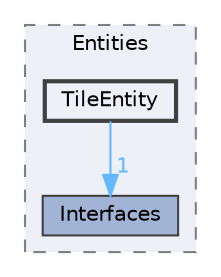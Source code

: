 digraph "src/Entities/TileEntity"
{
 // LATEX_PDF_SIZE
  bgcolor="transparent";
  edge [fontname=Helvetica,fontsize=10,labelfontname=Helvetica,labelfontsize=10];
  node [fontname=Helvetica,fontsize=10,shape=box,height=0.2,width=0.4];
  compound=true
  subgraph clusterdir_093f3b7f7c7a61ef21fffb3d339f67e1 {
    graph [ bgcolor="#edf0f7", pencolor="grey50", label="Entities", fontname=Helvetica,fontsize=10 style="filled,dashed", URL="dir_093f3b7f7c7a61ef21fffb3d339f67e1.html",tooltip=""]
  dir_2f7af6774a4c274ab0eed2e9e1f001c1 [label="Interfaces", fillcolor="#a2b4d6", color="grey25", style="filled", URL="dir_2f7af6774a4c274ab0eed2e9e1f001c1.html",tooltip=""];
  dir_d130ad9c55a8ec8b7b67455313327bc3 [label="TileEntity", fillcolor="#edf0f7", color="grey25", style="filled,bold", URL="dir_d130ad9c55a8ec8b7b67455313327bc3.html",tooltip=""];
  }
  dir_d130ad9c55a8ec8b7b67455313327bc3->dir_2f7af6774a4c274ab0eed2e9e1f001c1 [headlabel="1", labeldistance=1.5 headhref="dir_000020_000009.html" href="dir_000020_000009.html" color="steelblue1" fontcolor="steelblue1"];
}

